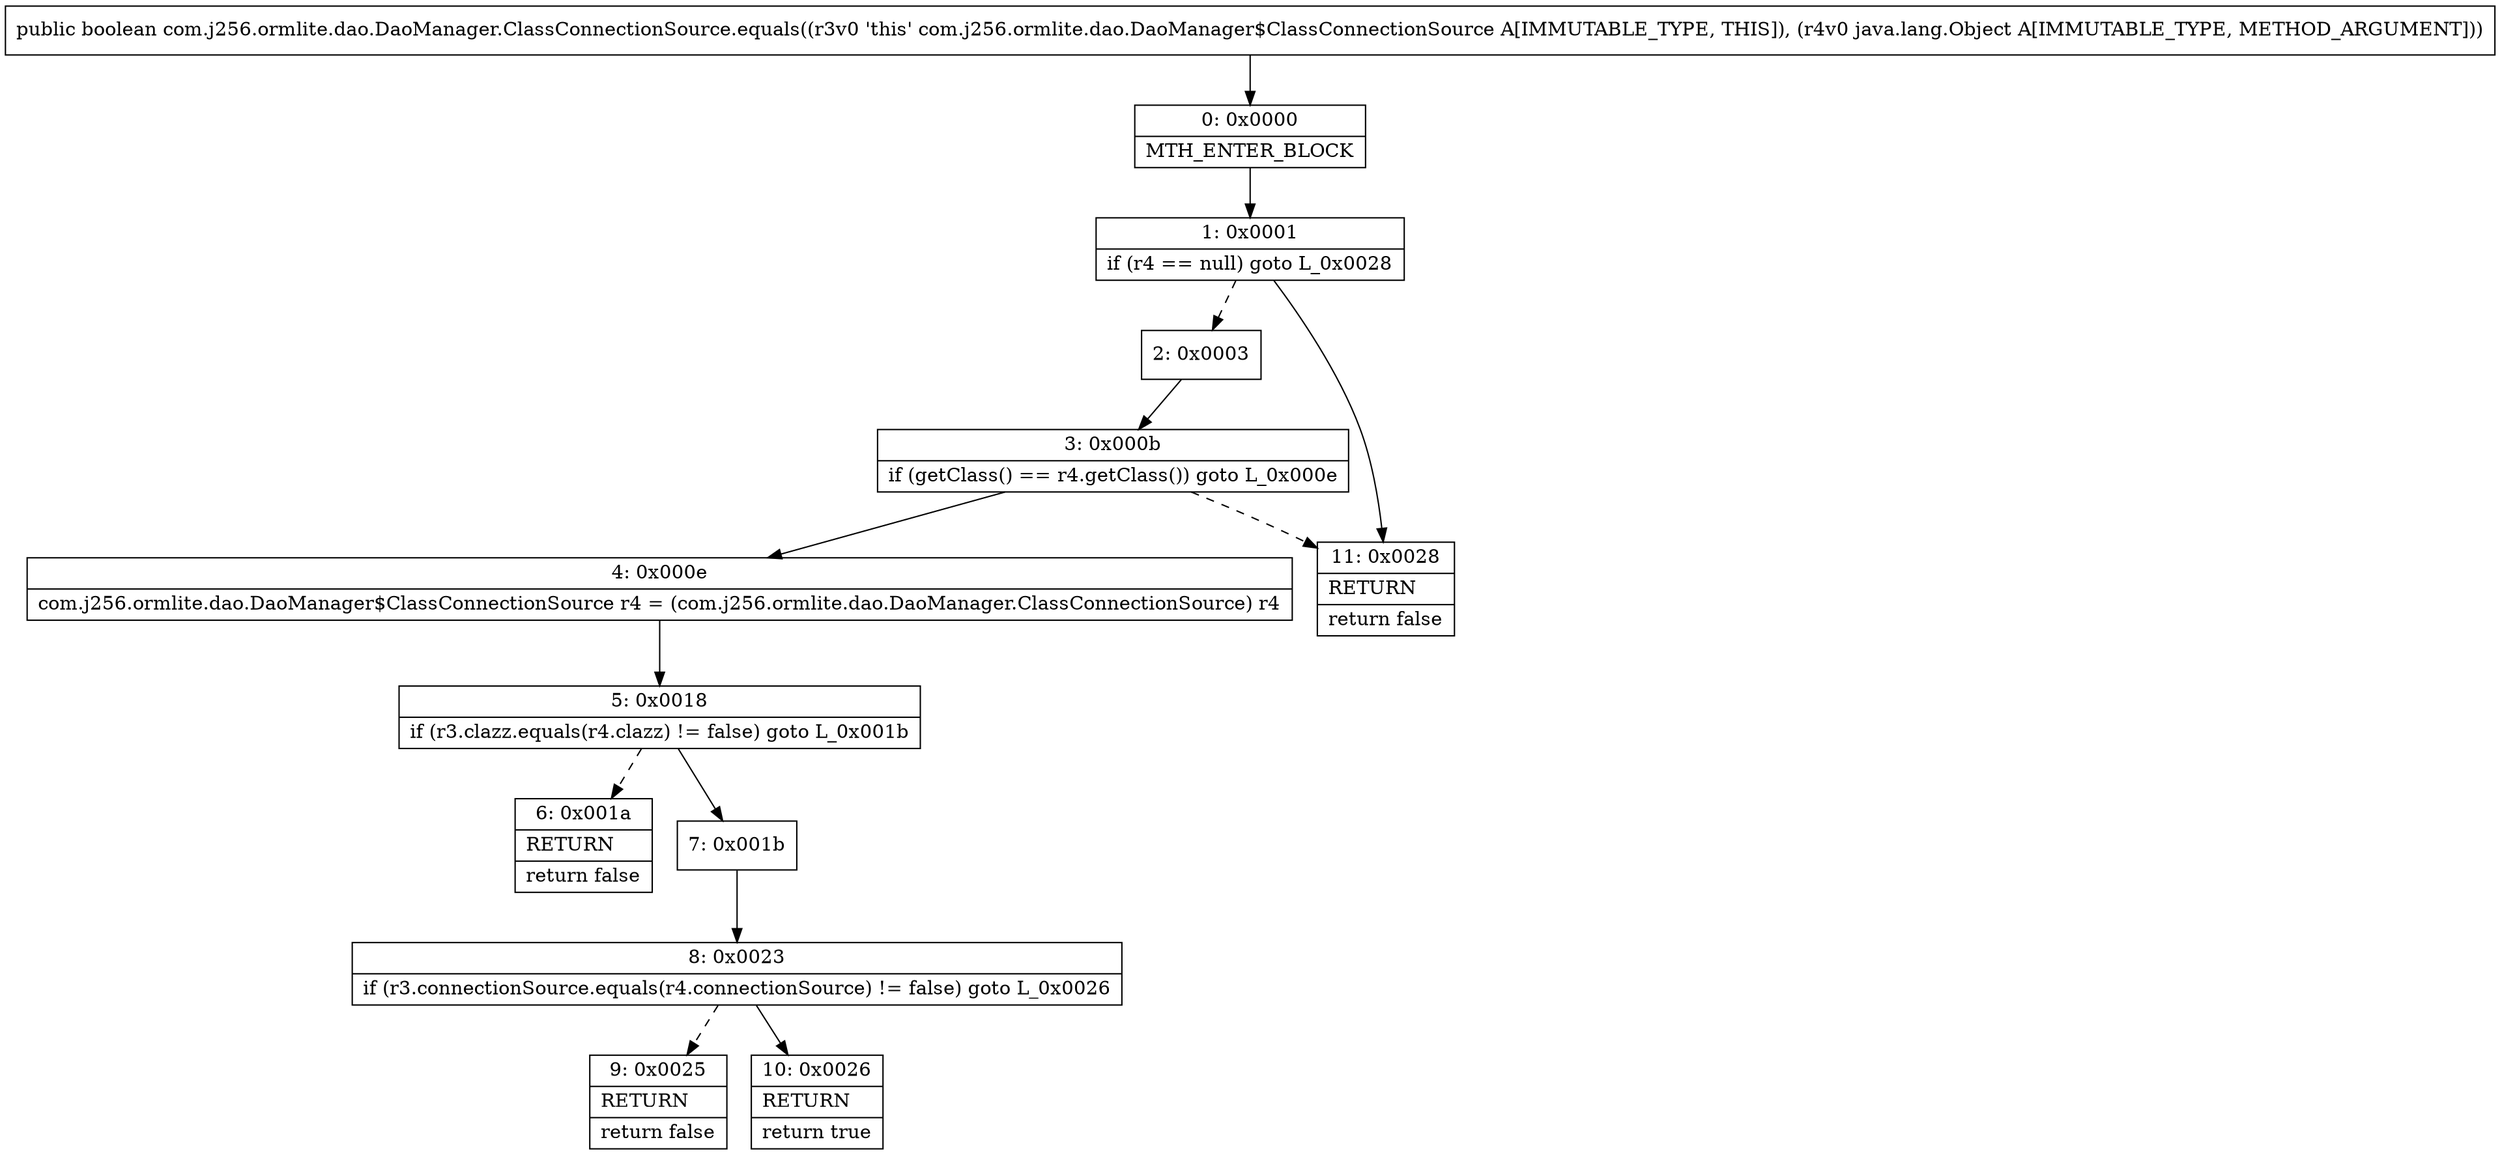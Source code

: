 digraph "CFG forcom.j256.ormlite.dao.DaoManager.ClassConnectionSource.equals(Ljava\/lang\/Object;)Z" {
Node_0 [shape=record,label="{0\:\ 0x0000|MTH_ENTER_BLOCK\l}"];
Node_1 [shape=record,label="{1\:\ 0x0001|if (r4 == null) goto L_0x0028\l}"];
Node_2 [shape=record,label="{2\:\ 0x0003}"];
Node_3 [shape=record,label="{3\:\ 0x000b|if (getClass() == r4.getClass()) goto L_0x000e\l}"];
Node_4 [shape=record,label="{4\:\ 0x000e|com.j256.ormlite.dao.DaoManager$ClassConnectionSource r4 = (com.j256.ormlite.dao.DaoManager.ClassConnectionSource) r4\l}"];
Node_5 [shape=record,label="{5\:\ 0x0018|if (r3.clazz.equals(r4.clazz) != false) goto L_0x001b\l}"];
Node_6 [shape=record,label="{6\:\ 0x001a|RETURN\l|return false\l}"];
Node_7 [shape=record,label="{7\:\ 0x001b}"];
Node_8 [shape=record,label="{8\:\ 0x0023|if (r3.connectionSource.equals(r4.connectionSource) != false) goto L_0x0026\l}"];
Node_9 [shape=record,label="{9\:\ 0x0025|RETURN\l|return false\l}"];
Node_10 [shape=record,label="{10\:\ 0x0026|RETURN\l|return true\l}"];
Node_11 [shape=record,label="{11\:\ 0x0028|RETURN\l|return false\l}"];
MethodNode[shape=record,label="{public boolean com.j256.ormlite.dao.DaoManager.ClassConnectionSource.equals((r3v0 'this' com.j256.ormlite.dao.DaoManager$ClassConnectionSource A[IMMUTABLE_TYPE, THIS]), (r4v0 java.lang.Object A[IMMUTABLE_TYPE, METHOD_ARGUMENT])) }"];
MethodNode -> Node_0;
Node_0 -> Node_1;
Node_1 -> Node_2[style=dashed];
Node_1 -> Node_11;
Node_2 -> Node_3;
Node_3 -> Node_4;
Node_3 -> Node_11[style=dashed];
Node_4 -> Node_5;
Node_5 -> Node_6[style=dashed];
Node_5 -> Node_7;
Node_7 -> Node_8;
Node_8 -> Node_9[style=dashed];
Node_8 -> Node_10;
}

